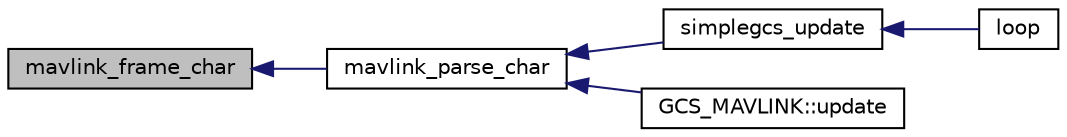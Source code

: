 digraph "mavlink_frame_char"
{
 // INTERACTIVE_SVG=YES
  edge [fontname="Helvetica",fontsize="10",labelfontname="Helvetica",labelfontsize="10"];
  node [fontname="Helvetica",fontsize="10",shape=record];
  rankdir="LR";
  Node1 [label="mavlink_frame_char",height=0.2,width=0.4,color="black", fillcolor="grey75", style="filled", fontcolor="black"];
  Node1 -> Node2 [dir="back",color="midnightblue",fontsize="10",style="solid",fontname="Helvetica"];
  Node2 [label="mavlink_parse_char",height=0.2,width=0.4,color="black", fillcolor="white", style="filled",URL="$mavlink__helpers_8h.html#ad91e8323cefc65965574c09e72365d7d"];
  Node2 -> Node3 [dir="back",color="midnightblue",fontsize="10",style="solid",fontname="Helvetica"];
  Node3 [label="simplegcs_update",height=0.2,width=0.4,color="black", fillcolor="white", style="filled",URL="$simplegcs_8h.html#a0e026fc9b23210373846b25cc141486d"];
  Node3 -> Node4 [dir="back",color="midnightblue",fontsize="10",style="solid",fontname="Helvetica"];
  Node4 [label="loop",height=0.2,width=0.4,color="black", fillcolor="white", style="filled",URL="$GCS__Console_2examples_2Console_2Console_8cpp.html#a0b33edabd7f1c4e4a0bf32c67269be2f"];
  Node2 -> Node5 [dir="back",color="midnightblue",fontsize="10",style="solid",fontname="Helvetica"];
  Node5 [label="GCS_MAVLINK::update",height=0.2,width=0.4,color="black", fillcolor="white", style="filled",URL="$classGCS__MAVLINK.html#a289db0d1e6881d61f182e44c5ef6b09e"];
}
